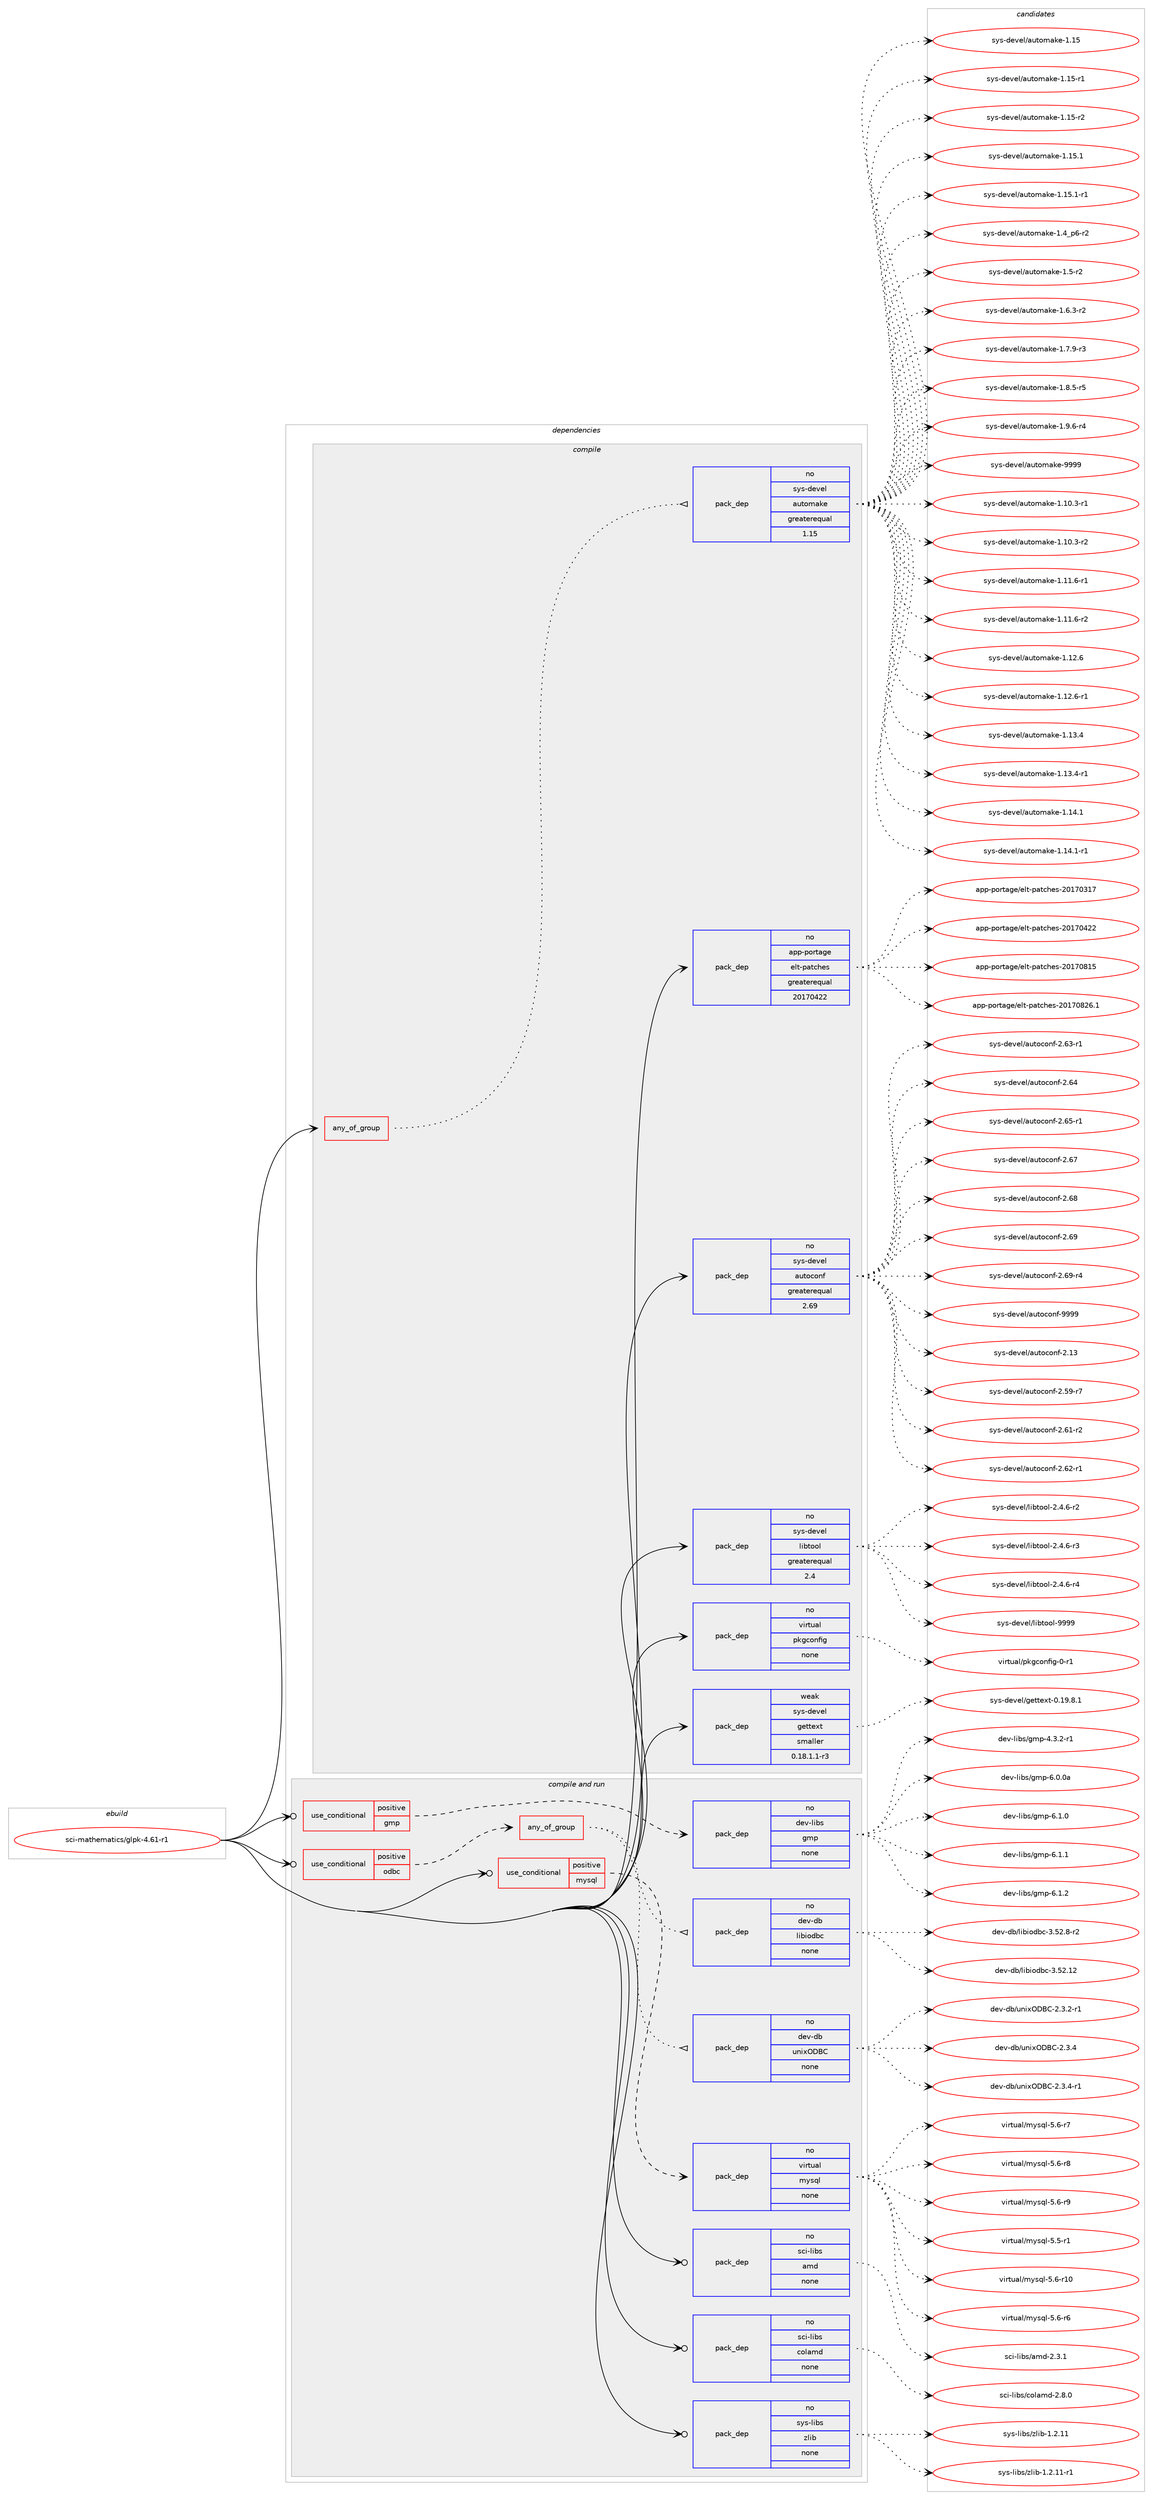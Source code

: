 digraph prolog {

# *************
# Graph options
# *************

newrank=true;
concentrate=true;
compound=true;
graph [rankdir=LR,fontname=Helvetica,fontsize=10,ranksep=1.5];#, ranksep=2.5, nodesep=0.2];
edge  [arrowhead=vee];
node  [fontname=Helvetica,fontsize=10];

# **********
# The ebuild
# **********

subgraph cluster_leftcol {
color=gray;
rank=same;
label=<<i>ebuild</i>>;
id [label="sci-mathematics/glpk-4.61-r1", color=red, width=4, href="../sci-mathematics/glpk-4.61-r1.svg"];
}

# ****************
# The dependencies
# ****************

subgraph cluster_midcol {
color=gray;
label=<<i>dependencies</i>>;
subgraph cluster_compile {
fillcolor="#eeeeee";
style=filled;
label=<<i>compile</i>>;
subgraph any7719 {
dependency455243 [label=<<TABLE BORDER="0" CELLBORDER="1" CELLSPACING="0" CELLPADDING="4"><TR><TD CELLPADDING="10">any_of_group</TD></TR></TABLE>>, shape=none, color=red];subgraph pack335887 {
dependency455244 [label=<<TABLE BORDER="0" CELLBORDER="1" CELLSPACING="0" CELLPADDING="4" WIDTH="220"><TR><TD ROWSPAN="6" CELLPADDING="30">pack_dep</TD></TR><TR><TD WIDTH="110">no</TD></TR><TR><TD>sys-devel</TD></TR><TR><TD>automake</TD></TR><TR><TD>greaterequal</TD></TR><TR><TD>1.15</TD></TR></TABLE>>, shape=none, color=blue];
}
dependency455243:e -> dependency455244:w [weight=20,style="dotted",arrowhead="oinv"];
}
id:e -> dependency455243:w [weight=20,style="solid",arrowhead="vee"];
subgraph pack335888 {
dependency455245 [label=<<TABLE BORDER="0" CELLBORDER="1" CELLSPACING="0" CELLPADDING="4" WIDTH="220"><TR><TD ROWSPAN="6" CELLPADDING="30">pack_dep</TD></TR><TR><TD WIDTH="110">no</TD></TR><TR><TD>app-portage</TD></TR><TR><TD>elt-patches</TD></TR><TR><TD>greaterequal</TD></TR><TR><TD>20170422</TD></TR></TABLE>>, shape=none, color=blue];
}
id:e -> dependency455245:w [weight=20,style="solid",arrowhead="vee"];
subgraph pack335889 {
dependency455246 [label=<<TABLE BORDER="0" CELLBORDER="1" CELLSPACING="0" CELLPADDING="4" WIDTH="220"><TR><TD ROWSPAN="6" CELLPADDING="30">pack_dep</TD></TR><TR><TD WIDTH="110">no</TD></TR><TR><TD>sys-devel</TD></TR><TR><TD>autoconf</TD></TR><TR><TD>greaterequal</TD></TR><TR><TD>2.69</TD></TR></TABLE>>, shape=none, color=blue];
}
id:e -> dependency455246:w [weight=20,style="solid",arrowhead="vee"];
subgraph pack335890 {
dependency455247 [label=<<TABLE BORDER="0" CELLBORDER="1" CELLSPACING="0" CELLPADDING="4" WIDTH="220"><TR><TD ROWSPAN="6" CELLPADDING="30">pack_dep</TD></TR><TR><TD WIDTH="110">no</TD></TR><TR><TD>sys-devel</TD></TR><TR><TD>libtool</TD></TR><TR><TD>greaterequal</TD></TR><TR><TD>2.4</TD></TR></TABLE>>, shape=none, color=blue];
}
id:e -> dependency455247:w [weight=20,style="solid",arrowhead="vee"];
subgraph pack335891 {
dependency455248 [label=<<TABLE BORDER="0" CELLBORDER="1" CELLSPACING="0" CELLPADDING="4" WIDTH="220"><TR><TD ROWSPAN="6" CELLPADDING="30">pack_dep</TD></TR><TR><TD WIDTH="110">no</TD></TR><TR><TD>virtual</TD></TR><TR><TD>pkgconfig</TD></TR><TR><TD>none</TD></TR><TR><TD></TD></TR></TABLE>>, shape=none, color=blue];
}
id:e -> dependency455248:w [weight=20,style="solid",arrowhead="vee"];
subgraph pack335892 {
dependency455249 [label=<<TABLE BORDER="0" CELLBORDER="1" CELLSPACING="0" CELLPADDING="4" WIDTH="220"><TR><TD ROWSPAN="6" CELLPADDING="30">pack_dep</TD></TR><TR><TD WIDTH="110">weak</TD></TR><TR><TD>sys-devel</TD></TR><TR><TD>gettext</TD></TR><TR><TD>smaller</TD></TR><TR><TD>0.18.1.1-r3</TD></TR></TABLE>>, shape=none, color=blue];
}
id:e -> dependency455249:w [weight=20,style="solid",arrowhead="vee"];
}
subgraph cluster_compileandrun {
fillcolor="#eeeeee";
style=filled;
label=<<i>compile and run</i>>;
subgraph cond111388 {
dependency455250 [label=<<TABLE BORDER="0" CELLBORDER="1" CELLSPACING="0" CELLPADDING="4"><TR><TD ROWSPAN="3" CELLPADDING="10">use_conditional</TD></TR><TR><TD>positive</TD></TR><TR><TD>gmp</TD></TR></TABLE>>, shape=none, color=red];
subgraph pack335893 {
dependency455251 [label=<<TABLE BORDER="0" CELLBORDER="1" CELLSPACING="0" CELLPADDING="4" WIDTH="220"><TR><TD ROWSPAN="6" CELLPADDING="30">pack_dep</TD></TR><TR><TD WIDTH="110">no</TD></TR><TR><TD>dev-libs</TD></TR><TR><TD>gmp</TD></TR><TR><TD>none</TD></TR><TR><TD></TD></TR></TABLE>>, shape=none, color=blue];
}
dependency455250:e -> dependency455251:w [weight=20,style="dashed",arrowhead="vee"];
}
id:e -> dependency455250:w [weight=20,style="solid",arrowhead="odotvee"];
subgraph cond111389 {
dependency455252 [label=<<TABLE BORDER="0" CELLBORDER="1" CELLSPACING="0" CELLPADDING="4"><TR><TD ROWSPAN="3" CELLPADDING="10">use_conditional</TD></TR><TR><TD>positive</TD></TR><TR><TD>mysql</TD></TR></TABLE>>, shape=none, color=red];
subgraph pack335894 {
dependency455253 [label=<<TABLE BORDER="0" CELLBORDER="1" CELLSPACING="0" CELLPADDING="4" WIDTH="220"><TR><TD ROWSPAN="6" CELLPADDING="30">pack_dep</TD></TR><TR><TD WIDTH="110">no</TD></TR><TR><TD>virtual</TD></TR><TR><TD>mysql</TD></TR><TR><TD>none</TD></TR><TR><TD></TD></TR></TABLE>>, shape=none, color=blue];
}
dependency455252:e -> dependency455253:w [weight=20,style="dashed",arrowhead="vee"];
}
id:e -> dependency455252:w [weight=20,style="solid",arrowhead="odotvee"];
subgraph cond111390 {
dependency455254 [label=<<TABLE BORDER="0" CELLBORDER="1" CELLSPACING="0" CELLPADDING="4"><TR><TD ROWSPAN="3" CELLPADDING="10">use_conditional</TD></TR><TR><TD>positive</TD></TR><TR><TD>odbc</TD></TR></TABLE>>, shape=none, color=red];
subgraph any7720 {
dependency455255 [label=<<TABLE BORDER="0" CELLBORDER="1" CELLSPACING="0" CELLPADDING="4"><TR><TD CELLPADDING="10">any_of_group</TD></TR></TABLE>>, shape=none, color=red];subgraph pack335895 {
dependency455256 [label=<<TABLE BORDER="0" CELLBORDER="1" CELLSPACING="0" CELLPADDING="4" WIDTH="220"><TR><TD ROWSPAN="6" CELLPADDING="30">pack_dep</TD></TR><TR><TD WIDTH="110">no</TD></TR><TR><TD>dev-db</TD></TR><TR><TD>libiodbc</TD></TR><TR><TD>none</TD></TR><TR><TD></TD></TR></TABLE>>, shape=none, color=blue];
}
dependency455255:e -> dependency455256:w [weight=20,style="dotted",arrowhead="oinv"];
subgraph pack335896 {
dependency455257 [label=<<TABLE BORDER="0" CELLBORDER="1" CELLSPACING="0" CELLPADDING="4" WIDTH="220"><TR><TD ROWSPAN="6" CELLPADDING="30">pack_dep</TD></TR><TR><TD WIDTH="110">no</TD></TR><TR><TD>dev-db</TD></TR><TR><TD>unixODBC</TD></TR><TR><TD>none</TD></TR><TR><TD></TD></TR></TABLE>>, shape=none, color=blue];
}
dependency455255:e -> dependency455257:w [weight=20,style="dotted",arrowhead="oinv"];
}
dependency455254:e -> dependency455255:w [weight=20,style="dashed",arrowhead="vee"];
}
id:e -> dependency455254:w [weight=20,style="solid",arrowhead="odotvee"];
subgraph pack335897 {
dependency455258 [label=<<TABLE BORDER="0" CELLBORDER="1" CELLSPACING="0" CELLPADDING="4" WIDTH="220"><TR><TD ROWSPAN="6" CELLPADDING="30">pack_dep</TD></TR><TR><TD WIDTH="110">no</TD></TR><TR><TD>sci-libs</TD></TR><TR><TD>amd</TD></TR><TR><TD>none</TD></TR><TR><TD></TD></TR></TABLE>>, shape=none, color=blue];
}
id:e -> dependency455258:w [weight=20,style="solid",arrowhead="odotvee"];
subgraph pack335898 {
dependency455259 [label=<<TABLE BORDER="0" CELLBORDER="1" CELLSPACING="0" CELLPADDING="4" WIDTH="220"><TR><TD ROWSPAN="6" CELLPADDING="30">pack_dep</TD></TR><TR><TD WIDTH="110">no</TD></TR><TR><TD>sci-libs</TD></TR><TR><TD>colamd</TD></TR><TR><TD>none</TD></TR><TR><TD></TD></TR></TABLE>>, shape=none, color=blue];
}
id:e -> dependency455259:w [weight=20,style="solid",arrowhead="odotvee"];
subgraph pack335899 {
dependency455260 [label=<<TABLE BORDER="0" CELLBORDER="1" CELLSPACING="0" CELLPADDING="4" WIDTH="220"><TR><TD ROWSPAN="6" CELLPADDING="30">pack_dep</TD></TR><TR><TD WIDTH="110">no</TD></TR><TR><TD>sys-libs</TD></TR><TR><TD>zlib</TD></TR><TR><TD>none</TD></TR><TR><TD></TD></TR></TABLE>>, shape=none, color=blue];
}
id:e -> dependency455260:w [weight=20,style="solid",arrowhead="odotvee"];
}
subgraph cluster_run {
fillcolor="#eeeeee";
style=filled;
label=<<i>run</i>>;
}
}

# **************
# The candidates
# **************

subgraph cluster_choices {
rank=same;
color=gray;
label=<<i>candidates</i>>;

subgraph choice335887 {
color=black;
nodesep=1;
choice11512111545100101118101108479711711611110997107101454946494846514511449 [label="sys-devel/automake-1.10.3-r1", color=red, width=4,href="../sys-devel/automake-1.10.3-r1.svg"];
choice11512111545100101118101108479711711611110997107101454946494846514511450 [label="sys-devel/automake-1.10.3-r2", color=red, width=4,href="../sys-devel/automake-1.10.3-r2.svg"];
choice11512111545100101118101108479711711611110997107101454946494946544511449 [label="sys-devel/automake-1.11.6-r1", color=red, width=4,href="../sys-devel/automake-1.11.6-r1.svg"];
choice11512111545100101118101108479711711611110997107101454946494946544511450 [label="sys-devel/automake-1.11.6-r2", color=red, width=4,href="../sys-devel/automake-1.11.6-r2.svg"];
choice1151211154510010111810110847971171161111099710710145494649504654 [label="sys-devel/automake-1.12.6", color=red, width=4,href="../sys-devel/automake-1.12.6.svg"];
choice11512111545100101118101108479711711611110997107101454946495046544511449 [label="sys-devel/automake-1.12.6-r1", color=red, width=4,href="../sys-devel/automake-1.12.6-r1.svg"];
choice1151211154510010111810110847971171161111099710710145494649514652 [label="sys-devel/automake-1.13.4", color=red, width=4,href="../sys-devel/automake-1.13.4.svg"];
choice11512111545100101118101108479711711611110997107101454946495146524511449 [label="sys-devel/automake-1.13.4-r1", color=red, width=4,href="../sys-devel/automake-1.13.4-r1.svg"];
choice1151211154510010111810110847971171161111099710710145494649524649 [label="sys-devel/automake-1.14.1", color=red, width=4,href="../sys-devel/automake-1.14.1.svg"];
choice11512111545100101118101108479711711611110997107101454946495246494511449 [label="sys-devel/automake-1.14.1-r1", color=red, width=4,href="../sys-devel/automake-1.14.1-r1.svg"];
choice115121115451001011181011084797117116111109971071014549464953 [label="sys-devel/automake-1.15", color=red, width=4,href="../sys-devel/automake-1.15.svg"];
choice1151211154510010111810110847971171161111099710710145494649534511449 [label="sys-devel/automake-1.15-r1", color=red, width=4,href="../sys-devel/automake-1.15-r1.svg"];
choice1151211154510010111810110847971171161111099710710145494649534511450 [label="sys-devel/automake-1.15-r2", color=red, width=4,href="../sys-devel/automake-1.15-r2.svg"];
choice1151211154510010111810110847971171161111099710710145494649534649 [label="sys-devel/automake-1.15.1", color=red, width=4,href="../sys-devel/automake-1.15.1.svg"];
choice11512111545100101118101108479711711611110997107101454946495346494511449 [label="sys-devel/automake-1.15.1-r1", color=red, width=4,href="../sys-devel/automake-1.15.1-r1.svg"];
choice115121115451001011181011084797117116111109971071014549465295112544511450 [label="sys-devel/automake-1.4_p6-r2", color=red, width=4,href="../sys-devel/automake-1.4_p6-r2.svg"];
choice11512111545100101118101108479711711611110997107101454946534511450 [label="sys-devel/automake-1.5-r2", color=red, width=4,href="../sys-devel/automake-1.5-r2.svg"];
choice115121115451001011181011084797117116111109971071014549465446514511450 [label="sys-devel/automake-1.6.3-r2", color=red, width=4,href="../sys-devel/automake-1.6.3-r2.svg"];
choice115121115451001011181011084797117116111109971071014549465546574511451 [label="sys-devel/automake-1.7.9-r3", color=red, width=4,href="../sys-devel/automake-1.7.9-r3.svg"];
choice115121115451001011181011084797117116111109971071014549465646534511453 [label="sys-devel/automake-1.8.5-r5", color=red, width=4,href="../sys-devel/automake-1.8.5-r5.svg"];
choice115121115451001011181011084797117116111109971071014549465746544511452 [label="sys-devel/automake-1.9.6-r4", color=red, width=4,href="../sys-devel/automake-1.9.6-r4.svg"];
choice115121115451001011181011084797117116111109971071014557575757 [label="sys-devel/automake-9999", color=red, width=4,href="../sys-devel/automake-9999.svg"];
dependency455244:e -> choice11512111545100101118101108479711711611110997107101454946494846514511449:w [style=dotted,weight="100"];
dependency455244:e -> choice11512111545100101118101108479711711611110997107101454946494846514511450:w [style=dotted,weight="100"];
dependency455244:e -> choice11512111545100101118101108479711711611110997107101454946494946544511449:w [style=dotted,weight="100"];
dependency455244:e -> choice11512111545100101118101108479711711611110997107101454946494946544511450:w [style=dotted,weight="100"];
dependency455244:e -> choice1151211154510010111810110847971171161111099710710145494649504654:w [style=dotted,weight="100"];
dependency455244:e -> choice11512111545100101118101108479711711611110997107101454946495046544511449:w [style=dotted,weight="100"];
dependency455244:e -> choice1151211154510010111810110847971171161111099710710145494649514652:w [style=dotted,weight="100"];
dependency455244:e -> choice11512111545100101118101108479711711611110997107101454946495146524511449:w [style=dotted,weight="100"];
dependency455244:e -> choice1151211154510010111810110847971171161111099710710145494649524649:w [style=dotted,weight="100"];
dependency455244:e -> choice11512111545100101118101108479711711611110997107101454946495246494511449:w [style=dotted,weight="100"];
dependency455244:e -> choice115121115451001011181011084797117116111109971071014549464953:w [style=dotted,weight="100"];
dependency455244:e -> choice1151211154510010111810110847971171161111099710710145494649534511449:w [style=dotted,weight="100"];
dependency455244:e -> choice1151211154510010111810110847971171161111099710710145494649534511450:w [style=dotted,weight="100"];
dependency455244:e -> choice1151211154510010111810110847971171161111099710710145494649534649:w [style=dotted,weight="100"];
dependency455244:e -> choice11512111545100101118101108479711711611110997107101454946495346494511449:w [style=dotted,weight="100"];
dependency455244:e -> choice115121115451001011181011084797117116111109971071014549465295112544511450:w [style=dotted,weight="100"];
dependency455244:e -> choice11512111545100101118101108479711711611110997107101454946534511450:w [style=dotted,weight="100"];
dependency455244:e -> choice115121115451001011181011084797117116111109971071014549465446514511450:w [style=dotted,weight="100"];
dependency455244:e -> choice115121115451001011181011084797117116111109971071014549465546574511451:w [style=dotted,weight="100"];
dependency455244:e -> choice115121115451001011181011084797117116111109971071014549465646534511453:w [style=dotted,weight="100"];
dependency455244:e -> choice115121115451001011181011084797117116111109971071014549465746544511452:w [style=dotted,weight="100"];
dependency455244:e -> choice115121115451001011181011084797117116111109971071014557575757:w [style=dotted,weight="100"];
}
subgraph choice335888 {
color=black;
nodesep=1;
choice97112112451121111141169710310147101108116451129711699104101115455048495548514955 [label="app-portage/elt-patches-20170317", color=red, width=4,href="../app-portage/elt-patches-20170317.svg"];
choice97112112451121111141169710310147101108116451129711699104101115455048495548525050 [label="app-portage/elt-patches-20170422", color=red, width=4,href="../app-portage/elt-patches-20170422.svg"];
choice97112112451121111141169710310147101108116451129711699104101115455048495548564953 [label="app-portage/elt-patches-20170815", color=red, width=4,href="../app-portage/elt-patches-20170815.svg"];
choice971121124511211111411697103101471011081164511297116991041011154550484955485650544649 [label="app-portage/elt-patches-20170826.1", color=red, width=4,href="../app-portage/elt-patches-20170826.1.svg"];
dependency455245:e -> choice97112112451121111141169710310147101108116451129711699104101115455048495548514955:w [style=dotted,weight="100"];
dependency455245:e -> choice97112112451121111141169710310147101108116451129711699104101115455048495548525050:w [style=dotted,weight="100"];
dependency455245:e -> choice97112112451121111141169710310147101108116451129711699104101115455048495548564953:w [style=dotted,weight="100"];
dependency455245:e -> choice971121124511211111411697103101471011081164511297116991041011154550484955485650544649:w [style=dotted,weight="100"];
}
subgraph choice335889 {
color=black;
nodesep=1;
choice115121115451001011181011084797117116111991111101024550464951 [label="sys-devel/autoconf-2.13", color=red, width=4,href="../sys-devel/autoconf-2.13.svg"];
choice1151211154510010111810110847971171161119911111010245504653574511455 [label="sys-devel/autoconf-2.59-r7", color=red, width=4,href="../sys-devel/autoconf-2.59-r7.svg"];
choice1151211154510010111810110847971171161119911111010245504654494511450 [label="sys-devel/autoconf-2.61-r2", color=red, width=4,href="../sys-devel/autoconf-2.61-r2.svg"];
choice1151211154510010111810110847971171161119911111010245504654504511449 [label="sys-devel/autoconf-2.62-r1", color=red, width=4,href="../sys-devel/autoconf-2.62-r1.svg"];
choice1151211154510010111810110847971171161119911111010245504654514511449 [label="sys-devel/autoconf-2.63-r1", color=red, width=4,href="../sys-devel/autoconf-2.63-r1.svg"];
choice115121115451001011181011084797117116111991111101024550465452 [label="sys-devel/autoconf-2.64", color=red, width=4,href="../sys-devel/autoconf-2.64.svg"];
choice1151211154510010111810110847971171161119911111010245504654534511449 [label="sys-devel/autoconf-2.65-r1", color=red, width=4,href="../sys-devel/autoconf-2.65-r1.svg"];
choice115121115451001011181011084797117116111991111101024550465455 [label="sys-devel/autoconf-2.67", color=red, width=4,href="../sys-devel/autoconf-2.67.svg"];
choice115121115451001011181011084797117116111991111101024550465456 [label="sys-devel/autoconf-2.68", color=red, width=4,href="../sys-devel/autoconf-2.68.svg"];
choice115121115451001011181011084797117116111991111101024550465457 [label="sys-devel/autoconf-2.69", color=red, width=4,href="../sys-devel/autoconf-2.69.svg"];
choice1151211154510010111810110847971171161119911111010245504654574511452 [label="sys-devel/autoconf-2.69-r4", color=red, width=4,href="../sys-devel/autoconf-2.69-r4.svg"];
choice115121115451001011181011084797117116111991111101024557575757 [label="sys-devel/autoconf-9999", color=red, width=4,href="../sys-devel/autoconf-9999.svg"];
dependency455246:e -> choice115121115451001011181011084797117116111991111101024550464951:w [style=dotted,weight="100"];
dependency455246:e -> choice1151211154510010111810110847971171161119911111010245504653574511455:w [style=dotted,weight="100"];
dependency455246:e -> choice1151211154510010111810110847971171161119911111010245504654494511450:w [style=dotted,weight="100"];
dependency455246:e -> choice1151211154510010111810110847971171161119911111010245504654504511449:w [style=dotted,weight="100"];
dependency455246:e -> choice1151211154510010111810110847971171161119911111010245504654514511449:w [style=dotted,weight="100"];
dependency455246:e -> choice115121115451001011181011084797117116111991111101024550465452:w [style=dotted,weight="100"];
dependency455246:e -> choice1151211154510010111810110847971171161119911111010245504654534511449:w [style=dotted,weight="100"];
dependency455246:e -> choice115121115451001011181011084797117116111991111101024550465455:w [style=dotted,weight="100"];
dependency455246:e -> choice115121115451001011181011084797117116111991111101024550465456:w [style=dotted,weight="100"];
dependency455246:e -> choice115121115451001011181011084797117116111991111101024550465457:w [style=dotted,weight="100"];
dependency455246:e -> choice1151211154510010111810110847971171161119911111010245504654574511452:w [style=dotted,weight="100"];
dependency455246:e -> choice115121115451001011181011084797117116111991111101024557575757:w [style=dotted,weight="100"];
}
subgraph choice335890 {
color=black;
nodesep=1;
choice1151211154510010111810110847108105981161111111084550465246544511450 [label="sys-devel/libtool-2.4.6-r2", color=red, width=4,href="../sys-devel/libtool-2.4.6-r2.svg"];
choice1151211154510010111810110847108105981161111111084550465246544511451 [label="sys-devel/libtool-2.4.6-r3", color=red, width=4,href="../sys-devel/libtool-2.4.6-r3.svg"];
choice1151211154510010111810110847108105981161111111084550465246544511452 [label="sys-devel/libtool-2.4.6-r4", color=red, width=4,href="../sys-devel/libtool-2.4.6-r4.svg"];
choice1151211154510010111810110847108105981161111111084557575757 [label="sys-devel/libtool-9999", color=red, width=4,href="../sys-devel/libtool-9999.svg"];
dependency455247:e -> choice1151211154510010111810110847108105981161111111084550465246544511450:w [style=dotted,weight="100"];
dependency455247:e -> choice1151211154510010111810110847108105981161111111084550465246544511451:w [style=dotted,weight="100"];
dependency455247:e -> choice1151211154510010111810110847108105981161111111084550465246544511452:w [style=dotted,weight="100"];
dependency455247:e -> choice1151211154510010111810110847108105981161111111084557575757:w [style=dotted,weight="100"];
}
subgraph choice335891 {
color=black;
nodesep=1;
choice11810511411611797108471121071039911111010210510345484511449 [label="virtual/pkgconfig-0-r1", color=red, width=4,href="../virtual/pkgconfig-0-r1.svg"];
dependency455248:e -> choice11810511411611797108471121071039911111010210510345484511449:w [style=dotted,weight="100"];
}
subgraph choice335892 {
color=black;
nodesep=1;
choice1151211154510010111810110847103101116116101120116454846495746564649 [label="sys-devel/gettext-0.19.8.1", color=red, width=4,href="../sys-devel/gettext-0.19.8.1.svg"];
dependency455249:e -> choice1151211154510010111810110847103101116116101120116454846495746564649:w [style=dotted,weight="100"];
}
subgraph choice335893 {
color=black;
nodesep=1;
choice1001011184510810598115471031091124552465146504511449 [label="dev-libs/gmp-4.3.2-r1", color=red, width=4,href="../dev-libs/gmp-4.3.2-r1.svg"];
choice10010111845108105981154710310911245544648464897 [label="dev-libs/gmp-6.0.0a", color=red, width=4,href="../dev-libs/gmp-6.0.0a.svg"];
choice100101118451081059811547103109112455446494648 [label="dev-libs/gmp-6.1.0", color=red, width=4,href="../dev-libs/gmp-6.1.0.svg"];
choice100101118451081059811547103109112455446494649 [label="dev-libs/gmp-6.1.1", color=red, width=4,href="../dev-libs/gmp-6.1.1.svg"];
choice100101118451081059811547103109112455446494650 [label="dev-libs/gmp-6.1.2", color=red, width=4,href="../dev-libs/gmp-6.1.2.svg"];
dependency455251:e -> choice1001011184510810598115471031091124552465146504511449:w [style=dotted,weight="100"];
dependency455251:e -> choice10010111845108105981154710310911245544648464897:w [style=dotted,weight="100"];
dependency455251:e -> choice100101118451081059811547103109112455446494648:w [style=dotted,weight="100"];
dependency455251:e -> choice100101118451081059811547103109112455446494649:w [style=dotted,weight="100"];
dependency455251:e -> choice100101118451081059811547103109112455446494650:w [style=dotted,weight="100"];
}
subgraph choice335894 {
color=black;
nodesep=1;
choice1181051141161179710847109121115113108455346534511449 [label="virtual/mysql-5.5-r1", color=red, width=4,href="../virtual/mysql-5.5-r1.svg"];
choice118105114116117971084710912111511310845534654451144948 [label="virtual/mysql-5.6-r10", color=red, width=4,href="../virtual/mysql-5.6-r10.svg"];
choice1181051141161179710847109121115113108455346544511454 [label="virtual/mysql-5.6-r6", color=red, width=4,href="../virtual/mysql-5.6-r6.svg"];
choice1181051141161179710847109121115113108455346544511455 [label="virtual/mysql-5.6-r7", color=red, width=4,href="../virtual/mysql-5.6-r7.svg"];
choice1181051141161179710847109121115113108455346544511456 [label="virtual/mysql-5.6-r8", color=red, width=4,href="../virtual/mysql-5.6-r8.svg"];
choice1181051141161179710847109121115113108455346544511457 [label="virtual/mysql-5.6-r9", color=red, width=4,href="../virtual/mysql-5.6-r9.svg"];
dependency455253:e -> choice1181051141161179710847109121115113108455346534511449:w [style=dotted,weight="100"];
dependency455253:e -> choice118105114116117971084710912111511310845534654451144948:w [style=dotted,weight="100"];
dependency455253:e -> choice1181051141161179710847109121115113108455346544511454:w [style=dotted,weight="100"];
dependency455253:e -> choice1181051141161179710847109121115113108455346544511455:w [style=dotted,weight="100"];
dependency455253:e -> choice1181051141161179710847109121115113108455346544511456:w [style=dotted,weight="100"];
dependency455253:e -> choice1181051141161179710847109121115113108455346544511457:w [style=dotted,weight="100"];
}
subgraph choice335895 {
color=black;
nodesep=1;
choice1001011184510098471081059810511110098994551465350464950 [label="dev-db/libiodbc-3.52.12", color=red, width=4,href="../dev-db/libiodbc-3.52.12.svg"];
choice100101118451009847108105981051111009899455146535046564511450 [label="dev-db/libiodbc-3.52.8-r2", color=red, width=4,href="../dev-db/libiodbc-3.52.8-r2.svg"];
dependency455256:e -> choice1001011184510098471081059810511110098994551465350464950:w [style=dotted,weight="100"];
dependency455256:e -> choice100101118451009847108105981051111009899455146535046564511450:w [style=dotted,weight="100"];
}
subgraph choice335896 {
color=black;
nodesep=1;
choice100101118451009847117110105120796866674550465146504511449 [label="dev-db/unixODBC-2.3.2-r1", color=red, width=4,href="../dev-db/unixODBC-2.3.2-r1.svg"];
choice10010111845100984711711010512079686667455046514652 [label="dev-db/unixODBC-2.3.4", color=red, width=4,href="../dev-db/unixODBC-2.3.4.svg"];
choice100101118451009847117110105120796866674550465146524511449 [label="dev-db/unixODBC-2.3.4-r1", color=red, width=4,href="../dev-db/unixODBC-2.3.4-r1.svg"];
dependency455257:e -> choice100101118451009847117110105120796866674550465146504511449:w [style=dotted,weight="100"];
dependency455257:e -> choice10010111845100984711711010512079686667455046514652:w [style=dotted,weight="100"];
dependency455257:e -> choice100101118451009847117110105120796866674550465146524511449:w [style=dotted,weight="100"];
}
subgraph choice335897 {
color=black;
nodesep=1;
choice1159910545108105981154797109100455046514649 [label="sci-libs/amd-2.3.1", color=red, width=4,href="../sci-libs/amd-2.3.1.svg"];
dependency455258:e -> choice1159910545108105981154797109100455046514649:w [style=dotted,weight="100"];
}
subgraph choice335898 {
color=black;
nodesep=1;
choice115991054510810598115479911110897109100455046564648 [label="sci-libs/colamd-2.8.0", color=red, width=4,href="../sci-libs/colamd-2.8.0.svg"];
dependency455259:e -> choice115991054510810598115479911110897109100455046564648:w [style=dotted,weight="100"];
}
subgraph choice335899 {
color=black;
nodesep=1;
choice1151211154510810598115471221081059845494650464949 [label="sys-libs/zlib-1.2.11", color=red, width=4,href="../sys-libs/zlib-1.2.11.svg"];
choice11512111545108105981154712210810598454946504649494511449 [label="sys-libs/zlib-1.2.11-r1", color=red, width=4,href="../sys-libs/zlib-1.2.11-r1.svg"];
dependency455260:e -> choice1151211154510810598115471221081059845494650464949:w [style=dotted,weight="100"];
dependency455260:e -> choice11512111545108105981154712210810598454946504649494511449:w [style=dotted,weight="100"];
}
}

}
